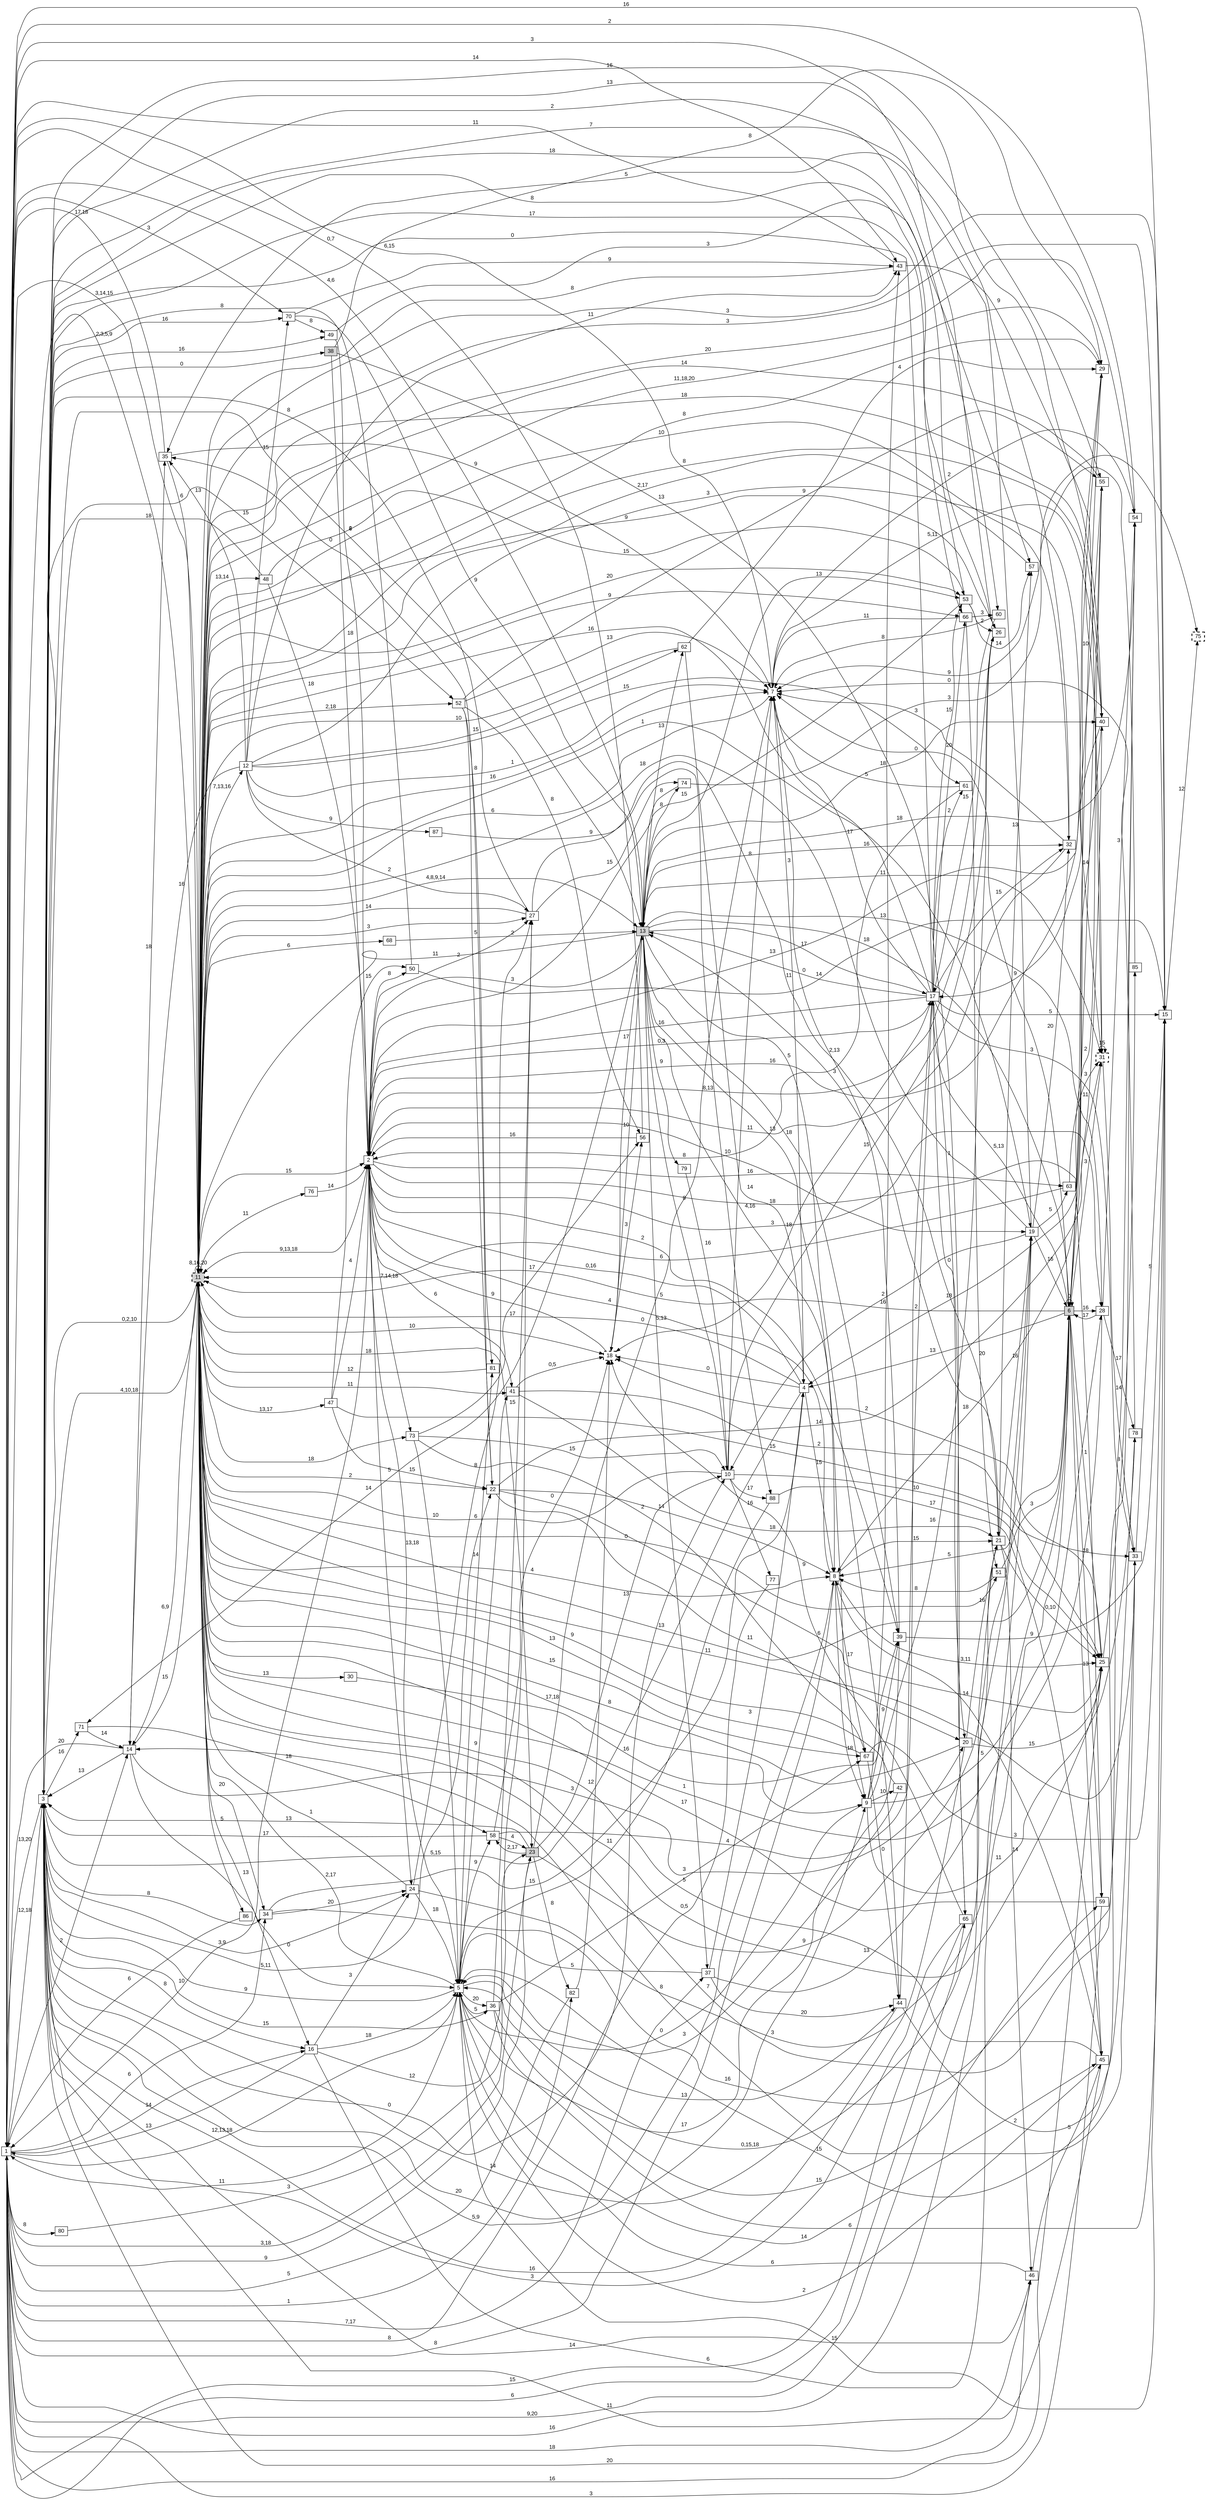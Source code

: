 digraph "NDFA" {
  rankdir=LR
  node [shape=box width=0.1 height=0.1 fontname=Arial]
  edge [fontname=Arial]
/* Estados */
 s1 [label="1" ] /* I:0 F:0 D:0 */
 s2 [label="2" ] /* I:0 F:0 D:0 */
 s3 [label="3" ] /* I:0 F:0 D:0 */
 s4 [label="4" ] /* I:0 F:0 D:0 */
 s5 [label="5" ] /* I:0 F:0 D:0 */
 s6 [label="6" style="filled"] /* I:1 F:0 D:0 */
 s7 [label="7" style="bold,dashed"] /* I:0 F:1 D:0 */
 s8 [label="8" ] /* I:0 F:0 D:0 */
 s9 [label="9" ] /* I:0 F:0 D:0 */
 s10 [label="10" ] /* I:0 F:0 D:0 */
 s11 [label="11" style="filled,bold,dashed"] /* I:1 F:1 D:0 */
 s12 [label="12" ] /* I:0 F:0 D:0 */
 s13 [label="13" style="filled"] /* I:1 F:0 D:0 */
 s14 [label="14" ] /* I:0 F:0 D:0 */
 s15 [label="15" ] /* I:0 F:0 D:0 */
 s16 [label="16" ] /* I:0 F:0 D:0 */
 s17 [label="17" ] /* I:0 F:0 D:0 */
 s18 [label="18" style="bold,dashed"] /* I:0 F:1 D:0 */
 s19 [label="19" ] /* I:0 F:0 D:0 */
 s20 [label="20" ] /* I:0 F:0 D:0 */
 s21 [label="21" ] /* I:0 F:0 D:0 */
 s22 [label="22" ] /* I:0 F:0 D:0 */
 s23 [label="23" style="filled"] /* I:1 F:0 D:0 */
 s24 [label="24" ] /* I:0 F:0 D:0 */
 s25 [label="25" ] /* I:0 F:0 D:0 */
 s26 [label="26" ] /* I:0 F:0 D:0 */
 s27 [label="27" ] /* I:0 F:0 D:0 */
 s28 [label="28" ] /* I:0 F:0 D:0 */
 s29 [label="29" ] /* I:0 F:0 D:0 */
 s30 [label="30" ] /* I:0 F:0 D:0 */
 s31 [label="31" style="bold,dashed"] /* I:0 F:1 D:0 */
 s32 [label="32" ] /* I:0 F:0 D:0 */
 s33 [label="33" ] /* I:0 F:0 D:0 */
 s34 [label="34" ] /* I:0 F:0 D:0 */
 s35 [label="35" ] /* I:0 F:0 D:0 */
 s36 [label="36" ] /* I:0 F:0 D:0 */
 s37 [label="37" ] /* I:0 F:0 D:0 */
 s38 [label="38" style="filled"] /* I:1 F:0 D:0 */
 s39 [label="39" ] /* I:0 F:0 D:0 */
 s40 [label="40" ] /* I:0 F:0 D:0 */
 s41 [label="41" ] /* I:0 F:0 D:0 */
 s42 [label="42" ] /* I:0 F:0 D:0 */
 s43 [label="43" ] /* I:0 F:0 D:0 */
 s44 [label="44" ] /* I:0 F:0 D:0 */
 s45 [label="45" ] /* I:0 F:0 D:0 */
 s46 [label="46" ] /* I:0 F:0 D:0 */
 s47 [label="47" ] /* I:0 F:0 D:0 */
 s48 [label="48" ] /* I:0 F:0 D:0 */
 s49 [label="49" ] /* I:0 F:0 D:0 */
 s50 [label="50" ] /* I:0 F:0 D:0 */
 s51 [label="51" ] /* I:0 F:0 D:0 */
 s52 [label="52" ] /* I:0 F:0 D:0 */
 s53 [label="53" ] /* I:0 F:0 D:0 */
 s54 [label="54" ] /* I:0 F:0 D:0 */
 s55 [label="55" ] /* I:0 F:0 D:0 */
 s56 [label="56" ] /* I:0 F:0 D:0 */
 s57 [label="57" ] /* I:0 F:0 D:0 */
 s58 [label="58" ] /* I:0 F:0 D:0 */
 s59 [label="59" ] /* I:0 F:0 D:0 */
 s60 [label="60" ] /* I:0 F:0 D:0 */
 s61 [label="61" ] /* I:0 F:0 D:0 */
 s62 [label="62" ] /* I:0 F:0 D:0 */
 s63 [label="63" ] /* I:0 F:0 D:0 */
 s65 [label="65" ] /* I:0 F:0 D:0 */
 s66 [label="66" ] /* I:0 F:0 D:0 */
 s67 [label="67" ] /* I:0 F:0 D:0 */
 s68 [label="68" ] /* I:0 F:0 D:0 */
 s70 [label="70" ] /* I:0 F:0 D:0 */
 s71 [label="71" ] /* I:0 F:0 D:0 */
 s73 [label="73" ] /* I:0 F:0 D:0 */
 s74 [label="74" ] /* I:0 F:0 D:0 */
 s75 [label="75" style="bold,dashed"] /* I:0 F:1 D:0 */
 s76 [label="76" ] /* I:0 F:0 D:0 */
 s77 [label="77" ] /* I:0 F:0 D:0 */
 s78 [label="78" ] /* I:0 F:0 D:0 */
 s79 [label="79" ] /* I:0 F:0 D:0 */
 s80 [label="80" ] /* I:0 F:0 D:0 */
 s81 [label="81" ] /* I:0 F:0 D:0 */
 s82 [label="82" ] /* I:0 F:0 D:0 */
 s85 [label="85" ] /* I:0 F:0 D:0 */
 s86 [label="86" ] /* I:0 F:0 D:0 */
 s87 [label="87" ] /* I:0 F:0 D:0 */
 s88 [label="88" ] /* I:0 F:0 D:0 */
/* Transiciones */
  s1 -> s3 [label="12,18"]
  s1 -> s5 [label="12,13,18"]
  s1 -> s11 [label="3,14,15"]
  s1 -> s14 [label="2"]
  s1 -> s16 [label="14"]
  s1 -> s19 [label="16"]
  s1 -> s21 [label="9,20"]
  s1 -> s23 [label="3,18"]
  s1 -> s34 [label="6"]
  s1 -> s37 [label="7,17"]
  s1 -> s43 [label="14"]
  s1 -> s46 [label="16"]
  s1 -> s65 [label="6"]
  s1 -> s70 [label="3"]
  s1 -> s80 [label="8"]
  s1 -> s82 [label="1"]
  s2 -> s1 [label="10"]
  s2 -> s11 [label="9,13,18"]
  s2 -> s17 [label="0,3"]
  s2 -> s19 [label="10"]
  s2 -> s24 [label="5"]
  s2 -> s27 [label="2"]
  s2 -> s28 [label="3"]
  s2 -> s39 [label="2"]
  s2 -> s41 [label="6"]
  s2 -> s50 [label="8"]
  s2 -> s59 [label="18"]
  s2 -> s63 [label="16"]
  s2 -> s73 [label="7,14,18"]
  s3 -> s1 [label="13,20"]
  s3 -> s8 [label="20"]
  s3 -> s9 [label="5,9"]
  s3 -> s10 [label="0"]
  s3 -> s11 [label="4,10,18"]
  s3 -> s13 [label="6"]
  s3 -> s16 [label="8"]
  s3 -> s22 [label="5,11"]
  s3 -> s24 [label="3,9"]
  s3 -> s26 [label="18"]
  s3 -> s34 [label="8"]
  s3 -> s36 [label="15"]
  s3 -> s38 [label="0"]
  s3 -> s40 [label="16"]
  s3 -> s46 [label="14"]
  s3 -> s49 [label="16"]
  s3 -> s52 [label="15"]
  s3 -> s55 [label="13"]
  s3 -> s60 [label="2"]
  s3 -> s66 [label="17"]
  s3 -> s70 [label="16"]
  s3 -> s71 [label="16"]
  s4 -> s2 [label="0,16"]
  s4 -> s3 [label="5,15"]
  s4 -> s8 [label="15"]
  s4 -> s11 [label="17"]
  s4 -> s18 [label="0"]
  s5 -> s1 [label="11"]
  s5 -> s2 [label="13,18"]
  s5 -> s3 [label="9"]
  s5 -> s11 [label="2,17"]
  s5 -> s15 [label="15"]
  s5 -> s36 [label="20"]
  s5 -> s41 [label="9"]
  s5 -> s44 [label="13"]
  s5 -> s45 [label="14"]
  s5 -> s58 [label="9"]
  s5 -> s81 [label="14"]
  s6 -> s4 [label="13"]
  s6 -> s6 [label="0"]
  s6 -> s7 [label="0"]
  s6 -> s8 [label="5"]
  s6 -> s11 [label="5"]
  s6 -> s17 [label="5,13"]
  s6 -> s25 [label="1"]
  s6 -> s28 [label="16"]
  s6 -> s29 [label="10"]
  s6 -> s31 [label="3"]
  s6 -> s40 [label="11"]
  s6 -> s45 [label="13"]
  s6 -> s55 [label="2"]
  s6 -> s59 [label="18"]
  s7 -> s1 [label="6,15"]
  s7 -> s4 [label="3"]
  s7 -> s11 [label="6"]
  s7 -> s54 [label="2"]
  s8 -> s1 [label="8"]
  s8 -> s2 [label="4"]
  s8 -> s9 [label="18"]
  s8 -> s21 [label="15"]
  s8 -> s25 [label="3,11"]
  s8 -> s67 [label="17"]
  s9 -> s5 [label="0"]
  s9 -> s26 [label="16"]
  s9 -> s28 [label="5"]
  s9 -> s39 [label="9"]
  s9 -> s42 [label="10"]
  s9 -> s43 [label="16"]
  s9 -> s78 [label="11"]
  s10 -> s7 [label="8"]
  s10 -> s11 [label="6"]
  s10 -> s25 [label="10"]
  s10 -> s26 [label="15"]
  s10 -> s77 [label="16"]
  s10 -> s88 [label="17"]
  s11 -> s1 [label="2,3,5,9"]
  s11 -> s2 [label="15"]
  s11 -> s3 [label="0,2,10"]
  s11 -> s6 [label="13"]
  s11 -> s7 [label="16"]
  s11 -> s8 [label="4"]
  s11 -> s9 [label="17,18"]
  s11 -> s11 [label="8,16,20"]
  s11 -> s12 [label="7,13,16"]
  s11 -> s13 [label="4,8,9,14"]
  s11 -> s14 [label="6,9"]
  s11 -> s15 [label="3"]
  s11 -> s16 [label="13"]
  s11 -> s18 [label="10"]
  s11 -> s19 [label="1"]
  s11 -> s22 [label="2"]
  s11 -> s23 [label="18"]
  s11 -> s27 [label="3"]
  s11 -> s29 [label="8"]
  s11 -> s30 [label="13"]
  s11 -> s31 [label="8"]
  s11 -> s32 [label="10"]
  s11 -> s34 [label="20"]
  s11 -> s40 [label="18"]
  s11 -> s41 [label="11"]
  s11 -> s47 [label="13,17"]
  s11 -> s48 [label="13,14"]
  s11 -> s51 [label="0"]
  s11 -> s52 [label="2,18"]
  s11 -> s53 [label="20"]
  s11 -> s54 [label="20"]
  s11 -> s66 [label="9"]
  s11 -> s67 [label="15"]
  s11 -> s68 [label="6"]
  s11 -> s73 [label="18"]
  s11 -> s76 [label="11"]
  s11 -> s86 [label="5"]
  s12 -> s7 [label="1"]
  s12 -> s14 [label="16"]
  s12 -> s27 [label="2"]
  s12 -> s31 [label="3"]
  s12 -> s35 [label="13"]
  s12 -> s43 [label="11"]
  s12 -> s61 [label="15"]
  s12 -> s62 [label="15"]
  s12 -> s70 [label="15"]
  s12 -> s87 [label="9"]
  s13 -> s1 [label="4,6"]
  s13 -> s2 [label="3"]
  s13 -> s6 [label="18"]
  s13 -> s8 [label="4,16"]
  s13 -> s9 [label="13"]
  s13 -> s10 [label="8"]
  s13 -> s11 [label="11"]
  s13 -> s17 [label="17"]
  s13 -> s18 [label="17"]
  s13 -> s28 [label="13"]
  s13 -> s31 [label="11"]
  s13 -> s32 [label="16"]
  s13 -> s37 [label="5,13"]
  s13 -> s39 [label="18"]
  s13 -> s40 [label="18"]
  s13 -> s44 [label="5"]
  s13 -> s53 [label="13"]
  s13 -> s62 [label="13"]
  s13 -> s71 [label="14"]
  s13 -> s74 [label="8"]
  s13 -> s79 [label="9"]
  s14 -> s1 [label="20"]
  s14 -> s3 [label="13"]
  s14 -> s5 [label="0"]
  s14 -> s11 [label="15"]
  s14 -> s20 [label="3"]
  s14 -> s35 [label="18"]
  s15 -> s1 [label="16"]
  s15 -> s11 [label="3"]
  s15 -> s75 [label="12"]
  s16 -> s1 [label="13"]
  s16 -> s5 [label="18"]
  s16 -> s6 [label="6"]
  s16 -> s24 [label="3"]
  s16 -> s27 [label="12"]
  s17 -> s2 [label="16"]
  s17 -> s3 [label="0"]
  s17 -> s7 [label="17"]
  s17 -> s11 [label="16"]
  s17 -> s13 [label="0"]
  s17 -> s15 [label="5"]
  s17 -> s18 [label="18"]
  s17 -> s20 [label="1"]
  s17 -> s32 [label="15"]
  s17 -> s33 [label="3"]
  s17 -> s53 [label="15"]
  s17 -> s61 [label="2"]
  s17 -> s65 [label="0"]
  s17 -> s66 [label="20"]
  s18 -> s2 [label="9"]
  s18 -> s13 [label="10"]
  s18 -> s56 [label="3"]
  s19 -> s6 [label="16"]
  s19 -> s10 [label="2"]
  s19 -> s11 [label="18"]
  s19 -> s32 [label="20"]
  s19 -> s35 [label="5"]
  s19 -> s63 [label="5"]
  s20 -> s3 [label="16"]
  s20 -> s11 [label="8"]
  s20 -> s21 [label="16"]
  s20 -> s25 [label="15"]
  s21 -> s5 [label="0,15,18"]
  s21 -> s13 [label="3"]
  s21 -> s19 [label="16"]
  s21 -> s25 [label="0,10"]
  s21 -> s46 [label="14"]
  s21 -> s57 [label="13"]
  s22 -> s8 [label="14"]
  s22 -> s20 [label="11"]
  s22 -> s25 [label="6"]
  s22 -> s31 [label="14"]
  s22 -> s35 [label="0"]
  s23 -> s1 [label="9"]
  s23 -> s3 [label="13"]
  s23 -> s7 [label="0"]
  s23 -> s10 [label="13"]
  s23 -> s19 [label="9"]
  s23 -> s58 [label="2,17"]
  s23 -> s82 [label="8"]
  s24 -> s5 [label="18"]
  s24 -> s6 [label="3"]
  s24 -> s11 [label="1"]
  s24 -> s27 [label="8"]
  s25 -> s3 [label="20"]
  s25 -> s11 [label="0,5"]
  s25 -> s18 [label="2"]
  s25 -> s85 [label="8"]
  s26 -> s1 [label="3"]
  s26 -> s2 [label="8,13"]
  s26 -> s11 [label="9"]
  s27 -> s3 [label="8"]
  s27 -> s11 [label="14"]
  s27 -> s21 [label="11"]
  s27 -> s74 [label="15"]
  s28 -> s6 [label="17"]
  s28 -> s11 [label="1"]
  s28 -> s54 [label="3"]
  s28 -> s78 [label="17"]
  s29 -> s2 [label="16"]
  s29 -> s4 [label="18"]
  s29 -> s11 [label="11,18,20"]
  s30 -> s39 [label="16"]
  s31 -> s31 [label="15"]
  s31 -> s33 [label="14"]
  s32 -> s2 [label="11"]
  s32 -> s3 [label="7"]
  s32 -> s7 [label="3"]
  s33 -> s11 [label="11"]
  s33 -> s14 [label="8"]
  s33 -> s15 [label="5"]
  s34 -> s4 [label="15"]
  s34 -> s24 [label="20"]
  s34 -> s54 [label="16"]
  s35 -> s1 [label="17,18"]
  s35 -> s7 [label="9"]
  s35 -> s11 [label="6"]
  s36 -> s5 [label="5"]
  s36 -> s15 [label="6"]
  s36 -> s27 [label="15"]
  s36 -> s59 [label="15"]
  s36 -> s67 [label="3"]
  s37 -> s4 [label="3"]
  s37 -> s5 [label="5"]
  s37 -> s19 [label="13"]
  s37 -> s44 [label="20"]
  s38 -> s2 [label="18"]
  s38 -> s29 [label="8"]
  s38 -> s65 [label="13"]
  s39 -> s5 [label="17"]
  s39 -> s7 [label="2,13"]
  s39 -> s15 [label="9"]
  s40 -> s7 [label="5,11"]
  s40 -> s8 [label="18"]
  s40 -> s17 [label="9"]
  s41 -> s18 [label="0,5"]
  s41 -> s21 [label="18"]
  s41 -> s25 [label="2"]
  s42 -> s5 [label="3"]
  s42 -> s11 [label="9"]
  s43 -> s1 [label="11"]
  s43 -> s11 [label="8"]
  s43 -> s31 [label="9"]
  s44 -> s3 [label="14"]
  s44 -> s17 [label="2"]
  s44 -> s33 [label="2"]
  s45 -> s3 [label="11"]
  s45 -> s5 [label="2"]
  s45 -> s8 [label="14"]
  s45 -> s11 [label="5"]
  s46 -> s1 [label="18"]
  s46 -> s5 [label="6"]
  s46 -> s45 [label="5"]
  s47 -> s2 [label="4"]
  s47 -> s22 [label="15"]
  s47 -> s33 [label="15"]
  s47 -> s50 [label="15"]
  s48 -> s2 [label="18"]
  s48 -> s3 [label="18"]
  s48 -> s53 [label="15"]
  s49 -> s2 [label="2"]
  s49 -> s57 [label="3"]
  s50 -> s3 [label="8"]
  s50 -> s15 [label="14"]
  s51 -> s6 [label="3"]
  s51 -> s8 [label="8"]
  s52 -> s7 [label="13"]
  s52 -> s22 [label="5"]
  s52 -> s55 [label="9"]
  s52 -> s56 [label="8"]
  s52 -> s81 [label="8"]
  s53 -> s2 [label="15"]
  s53 -> s3 [label="8"]
  s53 -> s26 [label="2"]
  s53 -> s57 [label="14"]
  s54 -> s1 [label="2"]
  s54 -> s5 [label="15"]
  s54 -> s13 [label="18"]
  s55 -> s2 [label="13"]
  s55 -> s6 [label="14"]
  s55 -> s11 [label="14"]
  s56 -> s1 [label="0,7"]
  s56 -> s2 [label="16"]
  s57 -> s11 [label="2,17"]
  s58 -> s3 [label="17"]
  s58 -> s17 [label="4"]
  s58 -> s18 [label="0"]
  s58 -> s23 [label="4"]
  s59 -> s1 [label="3"]
  s59 -> s11 [label="17"]
  s60 -> s7 [label="8"]
  s60 -> s17 [label="15"]
  s61 -> s2 [label="8"]
  s61 -> s7 [label="5"]
  s62 -> s4 [label="14"]
  s62 -> s11 [label="10"]
  s62 -> s29 [label="4"]
  s63 -> s11 [label="6"]
  s63 -> s31 [label="3"]
  s65 -> s1 [label="15"]
  s65 -> s3 [label="3"]
  s65 -> s18 [label="9"]
  s66 -> s7 [label="11"]
  s66 -> s51 [label="20"]
  s66 -> s60 [label="3"]
  s67 -> s11 [label="13"]
  s67 -> s15 [label="3"]
  s67 -> s44 [label="0"]
  s68 -> s13 [label="2"]
  s70 -> s13 [label="9"]
  s70 -> s43 [label="9"]
  s70 -> s49 [label="8"]
  s71 -> s14 [label="14"]
  s71 -> s58 [label="18"]
  s73 -> s5 [label="10"]
  s73 -> s10 [label="15"]
  s73 -> s56 [label="17"]
  s73 -> s67 [label="2"]
  s74 -> s13 [label="8"]
  s74 -> s75 [label="3"]
  s76 -> s2 [label="14"]
  s77 -> s1 [label="8"]
  s78 -> s7 [label="0"]
  s78 -> s11 [label="7"]
  s79 -> s10 [label="16"]
  s80 -> s23 [label="3"]
  s81 -> s11 [label="12"]
  s82 -> s1 [label="5"]
  s82 -> s18 [label="12"]
  s85 -> s7 [label="9"]
  s86 -> s1 [label="6"]
  s87 -> s88 [label="9"]
  s88 -> s5 [label="11"]
  s88 -> s45 [label="17"]
}

